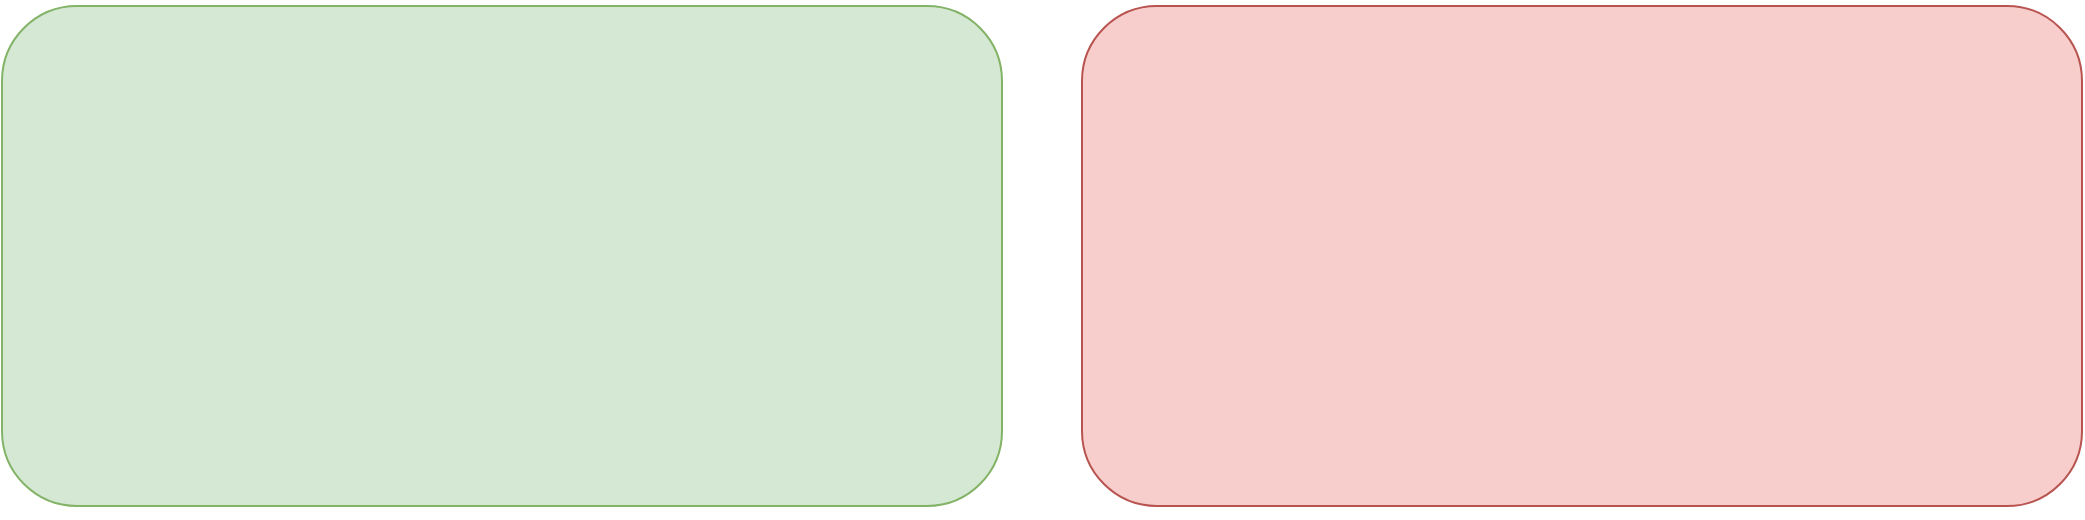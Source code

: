 <mxfile version="28.1.1">
  <diagram name="Seite-1" id="7jTLnn59OOUZpLqQDI4G">
    <mxGraphModel dx="1088" dy="1404" grid="1" gridSize="10" guides="1" tooltips="1" connect="1" arrows="1" fold="1" page="1" pageScale="1" pageWidth="827" pageHeight="1169" math="0" shadow="0">
      <root>
        <mxCell id="0" />
        <mxCell id="1" parent="0" />
        <mxCell id="Vqp-YqoyTi2O_p_7qMB2-4" value="" style="rounded=1;whiteSpace=wrap;html=1;fillColor=#f8cecc;strokeColor=#b85450;" vertex="1" parent="1">
          <mxGeometry x="560" y="210" width="500" height="250" as="geometry" />
        </mxCell>
        <mxCell id="Vqp-YqoyTi2O_p_7qMB2-3" value="" style="rounded=1;whiteSpace=wrap;html=1;fillColor=#d5e8d4;strokeColor=#82b366;" vertex="1" parent="1">
          <mxGeometry x="20" y="210" width="500" height="250" as="geometry" />
        </mxCell>
        <mxCell id="Vqp-YqoyTi2O_p_7qMB2-1" value="" style="shape=image;html=1;verticalAlign=top;verticalLabelPosition=bottom;labelBackgroundColor=#ffffff;imageAspect=0;aspect=fixed;image=https://icons.diagrams.net/icon-cache1/Phosphor_Regular_Vol_4-2948/robot-1474.svg" vertex="1" parent="1">
          <mxGeometry x="20" y="210" width="256" height="256" as="geometry" />
        </mxCell>
        <mxCell id="Vqp-YqoyTi2O_p_7qMB2-2" value="" style="shape=image;html=1;verticalAlign=top;verticalLabelPosition=bottom;labelBackgroundColor=#ffffff;imageAspect=0;aspect=fixed;image=https://icons.diagrams.net/icon-cache1/Phosphor_Duotone_Vol_4-2933/robot-duotone-1373.svg" vertex="1" parent="1">
          <mxGeometry x="804" y="207" width="256" height="256" as="geometry" />
        </mxCell>
        <mxCell id="Vqp-YqoyTi2O_p_7qMB2-5" value="" style="shape=image;html=1;verticalAlign=top;verticalLabelPosition=bottom;labelBackgroundColor=#ffffff;imageAspect=0;aspect=fixed;image=https://icons.diagrams.net/icon-cache1/Phosphor_Regular_Vol_4-2948/robot-1474.svg" vertex="1" parent="1">
          <mxGeometry x="560" y="210" width="256" height="256" as="geometry" />
        </mxCell>
        <mxCell id="Vqp-YqoyTi2O_p_7qMB2-8" value="" style="shape=image;html=1;verticalAlign=top;verticalLabelPosition=bottom;labelBackgroundColor=#ffffff;imageAspect=0;aspect=fixed;image=https://icons.diagrams.net/icon-cache1/Phosphor_Regular_Vol_4-2948/robot-1474.svg" vertex="1" parent="1">
          <mxGeometry x="264" y="210" width="256" height="256" as="geometry" />
        </mxCell>
      </root>
    </mxGraphModel>
  </diagram>
</mxfile>
